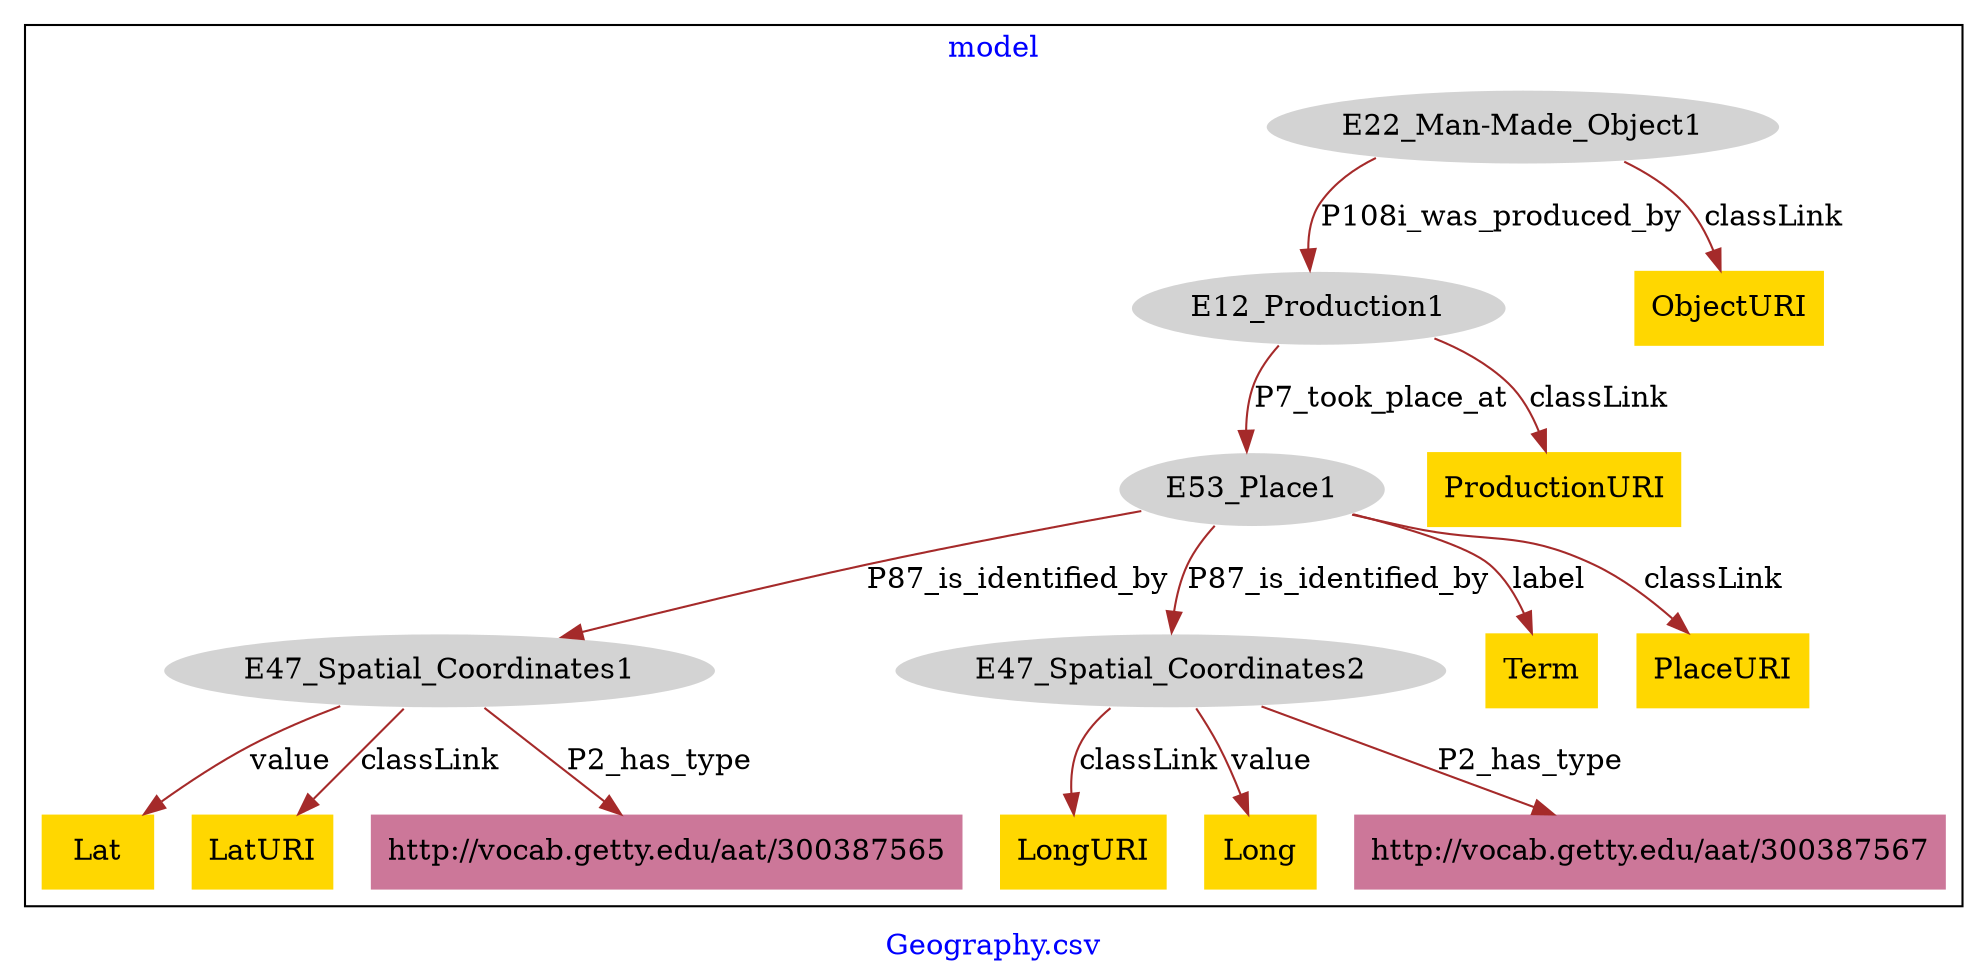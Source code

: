 digraph n0 {
fontcolor="blue"
remincross="true"
label="Geography.csv"
subgraph cluster {
label="model"
n2[style="filled",color="white",fillcolor="lightgray",label="E12_Production1"];
n3[style="filled",color="white",fillcolor="lightgray",label="E53_Place1"];
n4[style="filled",color="white",fillcolor="lightgray",label="E22_Man-Made_Object1"];
n5[style="filled",color="white",fillcolor="lightgray",label="E47_Spatial_Coordinates1"];
n6[style="filled",color="white",fillcolor="lightgray",label="E47_Spatial_Coordinates2"];
n7[shape="plaintext",style="filled",fillcolor="gold",label="Term"];
n8[shape="plaintext",style="filled",fillcolor="gold",label="Lat"];
n9[shape="plaintext",style="filled",fillcolor="gold",label="LongURI"];
n10[shape="plaintext",style="filled",fillcolor="gold",label="ObjectURI"];
n11[shape="plaintext",style="filled",fillcolor="gold",label="PlaceURI"];
n12[shape="plaintext",style="filled",fillcolor="gold",label="Long"];
n13[shape="plaintext",style="filled",fillcolor="gold",label="LatURI"];
n14[shape="plaintext",style="filled",fillcolor="gold",label="ProductionURI"];
n15[shape="plaintext",style="filled",fillcolor="#CC7799",label="http://vocab.getty.edu/aat/300387567"];
n16[shape="plaintext",style="filled",fillcolor="#CC7799",label="http://vocab.getty.edu/aat/300387565"];
}
n2 -> n3[color="brown",fontcolor="black",label="P7_took_place_at"]
n4 -> n2[color="brown",fontcolor="black",label="P108i_was_produced_by"]
n3 -> n5[color="brown",fontcolor="black",label="P87_is_identified_by"]
n3 -> n6[color="brown",fontcolor="black",label="P87_is_identified_by"]
n3 -> n7[color="brown",fontcolor="black",label="label"]
n5 -> n8[color="brown",fontcolor="black",label="value"]
n6 -> n9[color="brown",fontcolor="black",label="classLink"]
n4 -> n10[color="brown",fontcolor="black",label="classLink"]
n3 -> n11[color="brown",fontcolor="black",label="classLink"]
n6 -> n12[color="brown",fontcolor="black",label="value"]
n5 -> n13[color="brown",fontcolor="black",label="classLink"]
n2 -> n14[color="brown",fontcolor="black",label="classLink"]
n6 -> n15[color="brown",fontcolor="black",label="P2_has_type"]
n5 -> n16[color="brown",fontcolor="black",label="P2_has_type"]
}
